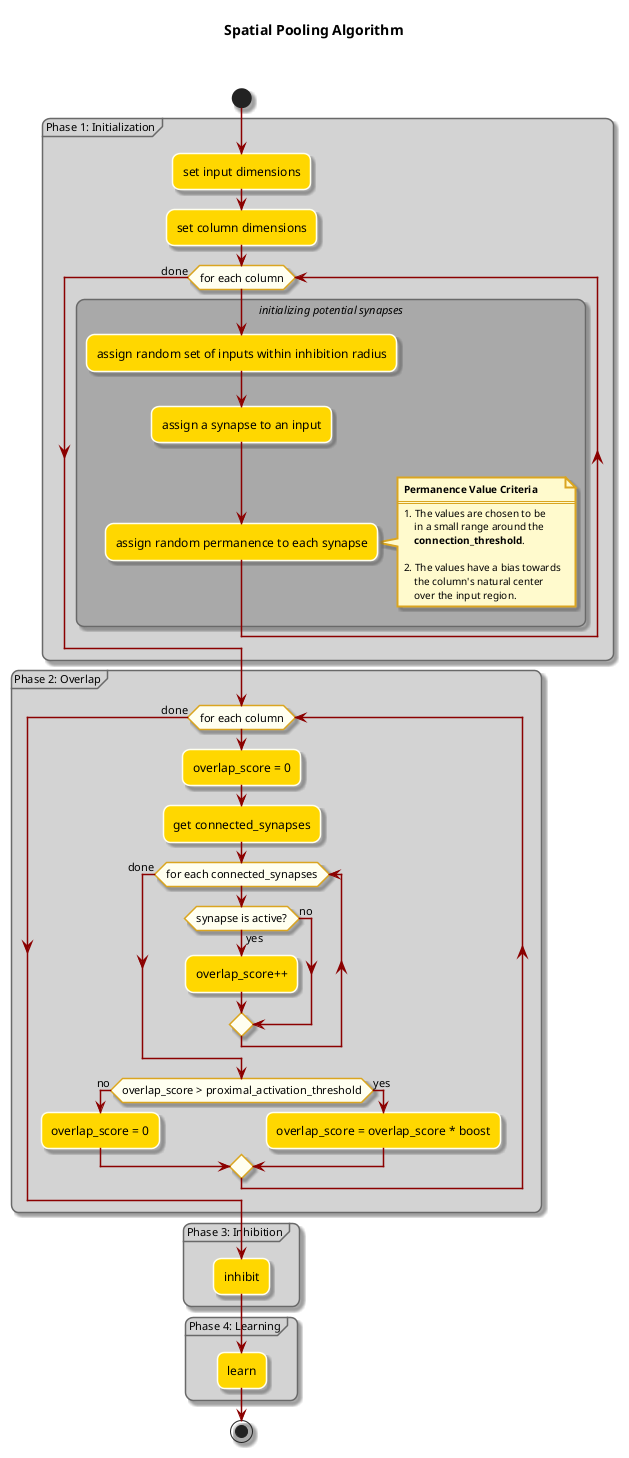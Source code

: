 @startuml spatial_pooler
skinparam {
    shadowing true
    titleFontStyle bold
    roundCorner 15
    partitionFontSize 11
    partitionFontColor Black
    partitionFontStyle plain
    partitionBorderColor DimGray
    partitionBackgroundColor LightGray
    partitionBorderThickness 1
    noteFontSize 10
    noteBorderColor GoldenRod
    noteBorderThickness 2
    noteBackgroundColor LemonChiffon
}
skinparam activity {
    arrowColor DarkRed
    borderColor Ivory
    borderThickness 1.5
    backgroundColor Gold

    diamondBorderColor GoldenRod
    diamondBackgroundColor Ivory
}

title Spatial Pooling Algorithm\n\n

start

partition "Phase 1: Initialization" {
    :set input dimensions;
    :set column dimensions;
    while (for each column)
        rectangle "//initializing potential synapses//" #DarkGray {
            :assign random set of inputs within inhibition radius;
            :assign a synapse to an input;
            :assign random permanence to each synapse;
            note right
            **Permanence Value Criteria**
            ====
            1. The values are chosen to be
                in a small range around the
                **connection_threshold**.

            2. The values have a bias towards
                the column's natural center
                over the input region.
            end note
        }
    endwhile (done)
}

partition "Phase 2: Overlap" {
    while (for each column)

        :overlap_score = 0;
        :get connected_synapses;

        while (for each connected_synapses)
            if (synapse is active?) then (yes)
                :overlap_score++;
            else (no)
            endif
        endwhile (done)

        if (overlap_score > proximal_activation_threshold) then (no)
            :overlap_score = 0;
        else (yes)
            :overlap_score = overlap_score * boost;
        endif

    endwhile (done)
}

partition "Phase 3: Inhibition" {
    :inhibit;
}

partition "Phase 4: Learning" {
    :learn;
}

stop
@enduml